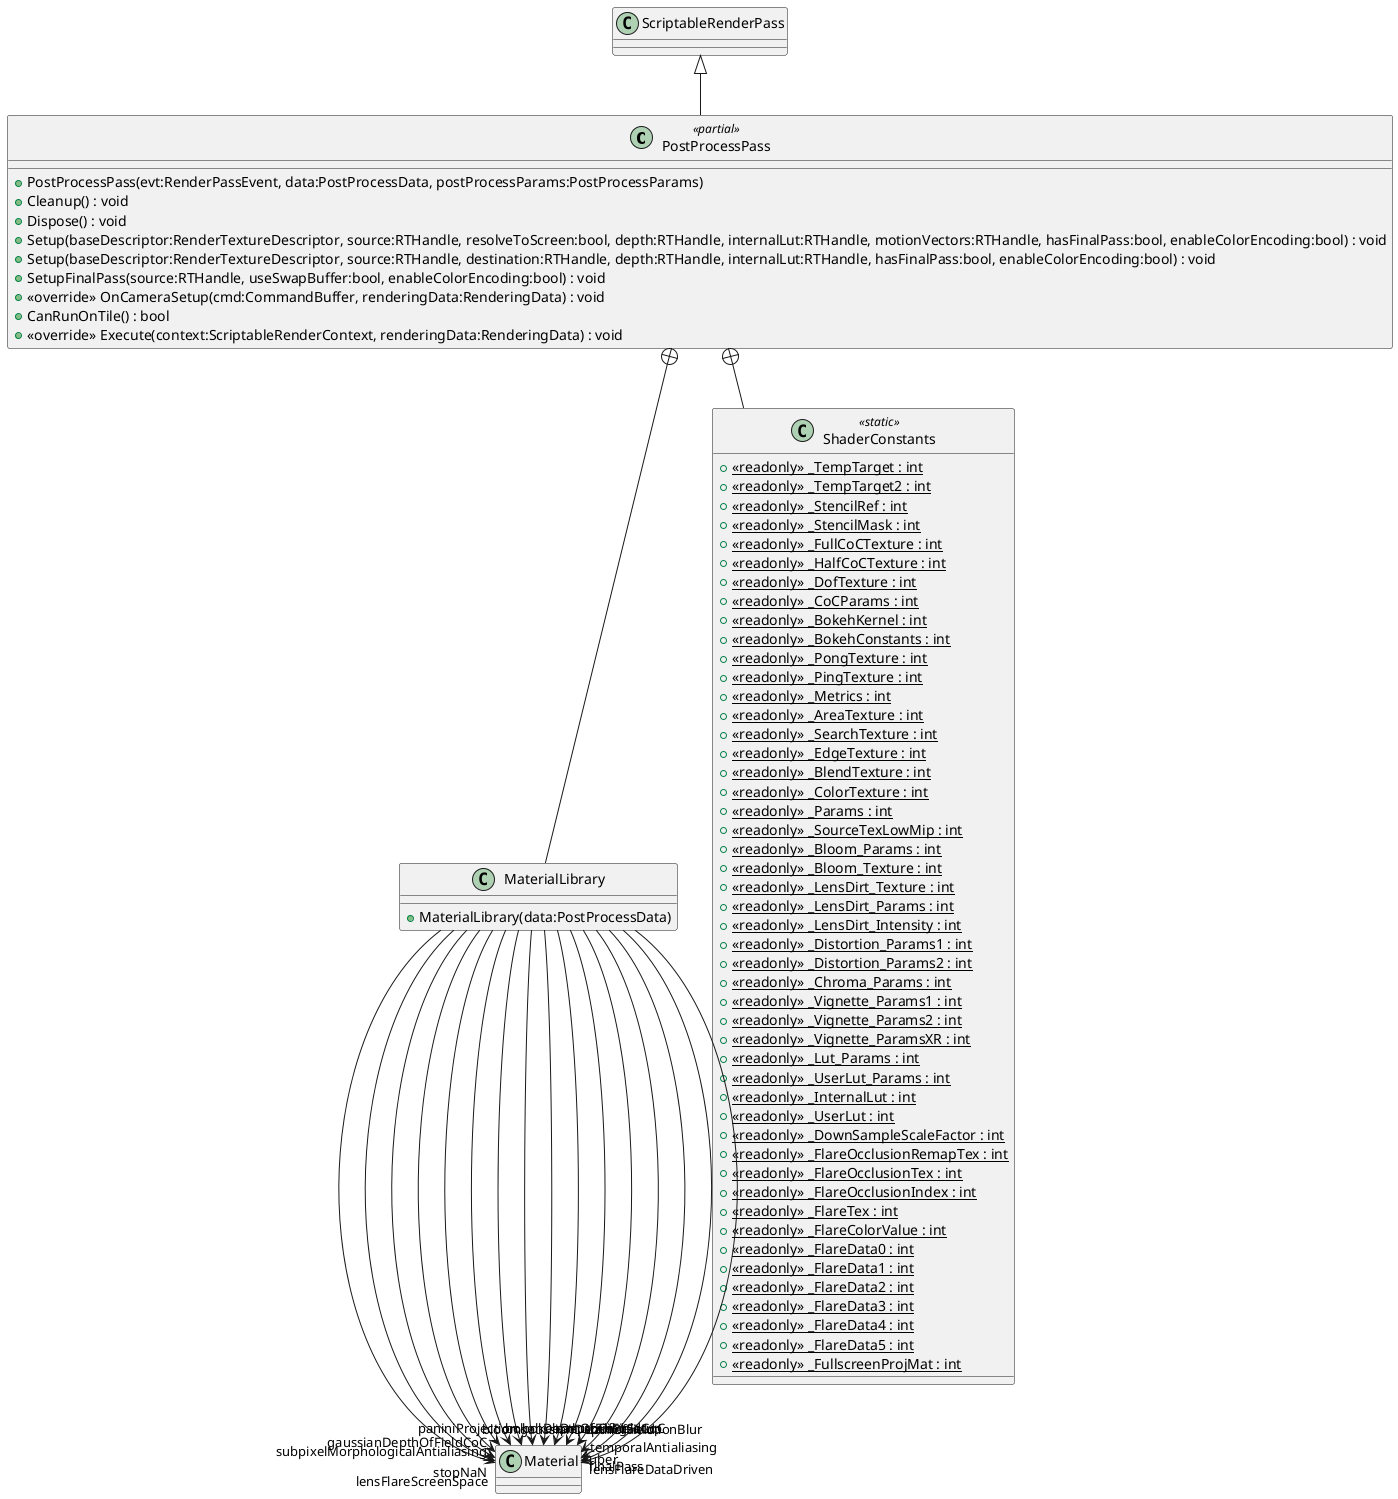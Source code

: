 @startuml
class PostProcessPass <<partial>> {
    + PostProcessPass(evt:RenderPassEvent, data:PostProcessData, postProcessParams:PostProcessParams)
    + Cleanup() : void
    + Dispose() : void
    + Setup(baseDescriptor:RenderTextureDescriptor, source:RTHandle, resolveToScreen:bool, depth:RTHandle, internalLut:RTHandle, motionVectors:RTHandle, hasFinalPass:bool, enableColorEncoding:bool) : void
    + Setup(baseDescriptor:RenderTextureDescriptor, source:RTHandle, destination:RTHandle, depth:RTHandle, internalLut:RTHandle, hasFinalPass:bool, enableColorEncoding:bool) : void
    + SetupFinalPass(source:RTHandle, useSwapBuffer:bool, enableColorEncoding:bool) : void
    + <<override>> OnCameraSetup(cmd:CommandBuffer, renderingData:RenderingData) : void
    + CanRunOnTile() : bool
    + <<override>> Execute(context:ScriptableRenderContext, renderingData:RenderingData) : void
}
class MaterialLibrary {
    + MaterialLibrary(data:PostProcessData)
}
class ShaderConstants <<static>> {
    + {static} <<readonly>> _TempTarget : int
    + {static} <<readonly>> _TempTarget2 : int
    + {static} <<readonly>> _StencilRef : int
    + {static} <<readonly>> _StencilMask : int
    + {static} <<readonly>> _FullCoCTexture : int
    + {static} <<readonly>> _HalfCoCTexture : int
    + {static} <<readonly>> _DofTexture : int
    + {static} <<readonly>> _CoCParams : int
    + {static} <<readonly>> _BokehKernel : int
    + {static} <<readonly>> _BokehConstants : int
    + {static} <<readonly>> _PongTexture : int
    + {static} <<readonly>> _PingTexture : int
    + {static} <<readonly>> _Metrics : int
    + {static} <<readonly>> _AreaTexture : int
    + {static} <<readonly>> _SearchTexture : int
    + {static} <<readonly>> _EdgeTexture : int
    + {static} <<readonly>> _BlendTexture : int
    + {static} <<readonly>> _ColorTexture : int
    + {static} <<readonly>> _Params : int
    + {static} <<readonly>> _SourceTexLowMip : int
    + {static} <<readonly>> _Bloom_Params : int
    + {static} <<readonly>> _Bloom_Texture : int
    + {static} <<readonly>> _LensDirt_Texture : int
    + {static} <<readonly>> _LensDirt_Params : int
    + {static} <<readonly>> _LensDirt_Intensity : int
    + {static} <<readonly>> _Distortion_Params1 : int
    + {static} <<readonly>> _Distortion_Params2 : int
    + {static} <<readonly>> _Chroma_Params : int
    + {static} <<readonly>> _Vignette_Params1 : int
    + {static} <<readonly>> _Vignette_Params2 : int
    + {static} <<readonly>> _Vignette_ParamsXR : int
    + {static} <<readonly>> _Lut_Params : int
    + {static} <<readonly>> _UserLut_Params : int
    + {static} <<readonly>> _InternalLut : int
    + {static} <<readonly>> _UserLut : int
    + {static} <<readonly>> _DownSampleScaleFactor : int
    + {static} <<readonly>> _FlareOcclusionRemapTex : int
    + {static} <<readonly>> _FlareOcclusionTex : int
    + {static} <<readonly>> _FlareOcclusionIndex : int
    + {static} <<readonly>> _FlareTex : int
    + {static} <<readonly>> _FlareColorValue : int
    + {static} <<readonly>> _FlareData0 : int
    + {static} <<readonly>> _FlareData1 : int
    + {static} <<readonly>> _FlareData2 : int
    + {static} <<readonly>> _FlareData3 : int
    + {static} <<readonly>> _FlareData4 : int
    + {static} <<readonly>> _FlareData5 : int
    + {static} <<readonly>> _FullscreenProjMat : int
}
ScriptableRenderPass <|-- PostProcessPass
PostProcessPass +-- MaterialLibrary
MaterialLibrary --> "stopNaN" Material
MaterialLibrary --> "subpixelMorphologicalAntialiasing" Material
MaterialLibrary --> "gaussianDepthOfField" Material
MaterialLibrary --> "gaussianDepthOfFieldCoC" Material
MaterialLibrary --> "bokehDepthOfField" Material
MaterialLibrary --> "bokehDepthOfFieldCoC" Material
MaterialLibrary --> "cameraMotionBlur" Material
MaterialLibrary --> "paniniProjection" Material
MaterialLibrary --> "bloom" Material
MaterialLibrary --> "temporalAntialiasing" Material
MaterialLibrary --> "scalingSetup" Material
MaterialLibrary --> "easu" Material
MaterialLibrary --> "uber" Material
MaterialLibrary --> "finalPass" Material
MaterialLibrary --> "lensFlareDataDriven" Material
MaterialLibrary --> "lensFlareScreenSpace" Material
PostProcessPass +-- ShaderConstants
@enduml
